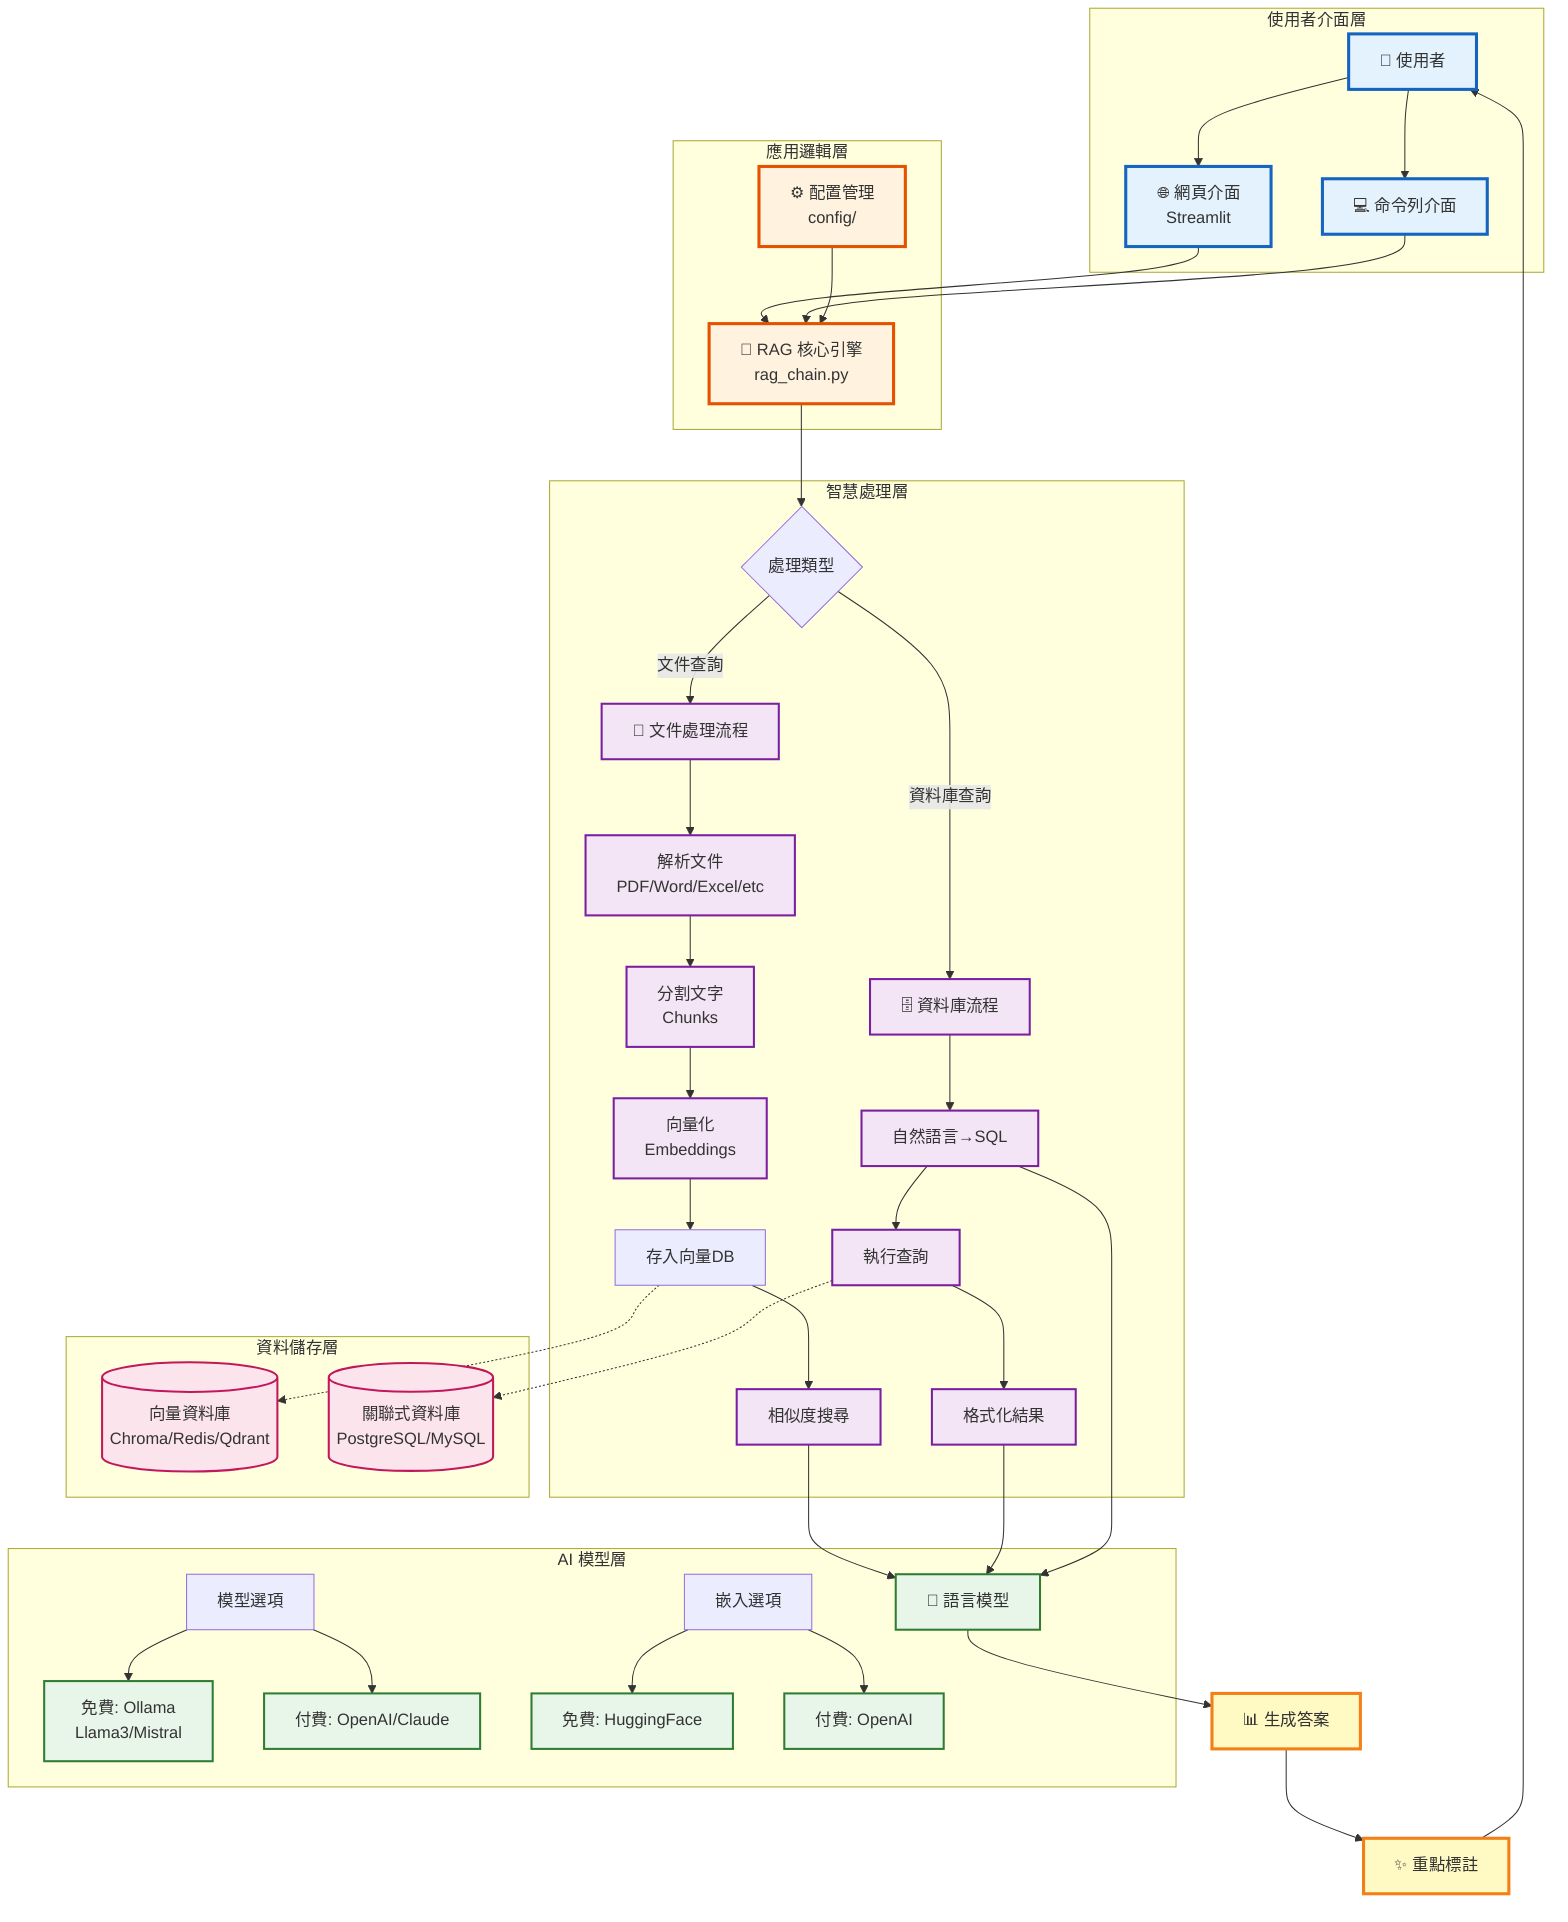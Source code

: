 graph TB
    %% 使用者層
    subgraph "使用者介面層"
        USER[👤 使用者]
        USER --> WEB[🌐 網頁介面<br/>Streamlit]
        USER --> CLI[💻 命令列介面]
    end
    
    %% 應用層
    subgraph "應用邏輯層"
        WEB --> CORE[🧠 RAG 核心引擎<br/>rag_chain.py]
        CLI --> CORE
        CONFIG[⚙️ 配置管理<br/>config/] --> CORE
    end
    
    %% 處理層
    subgraph "智慧處理層"
        CORE --> PROCESS{處理類型}
        
        PROCESS -->|文件查詢| DOC_FLOW[📄 文件處理流程]
        DOC_FLOW --> PARSE[解析文件<br/>PDF/Word/Excel/etc]
        PARSE --> SPLIT[分割文字<br/>Chunks]
        SPLIT --> EMBED[向量化<br/>Embeddings]
        EMBED --> VECTOR_STORE[存入向量DB]
        VECTOR_STORE --> SEARCH[相似度搜尋]
        
        PROCESS -->|資料庫查詢| DB_FLOW[🗄️ 資料庫流程]
        DB_FLOW --> NL2SQL[自然語言→SQL]
        NL2SQL --> EXECUTE[執行查詢]
        EXECUTE --> FORMAT[格式化結果]
    end
    
    %% AI 層
    subgraph "AI 模型層"
        SEARCH --> LLM[🤖 語言模型]
        FORMAT --> LLM
        NL2SQL --> LLM
        
        LLM_OPTIONS[模型選項]
        LLM_OPTIONS --> FREE_LLM[免費: Ollama<br/>Llama3/Mistral]
        LLM_OPTIONS --> PAID_LLM[付費: OpenAI/Claude]
        
        EMBED_OPTIONS[嵌入選項]
        EMBED_OPTIONS --> FREE_EMBED[免費: HuggingFace]
        EMBED_OPTIONS --> PAID_EMBED[付費: OpenAI]
    end
    
    %% 儲存層
    subgraph "資料儲存層"
        VECTOR_STORE -.-> VDBS[(向量資料庫<br/>Chroma/Redis/Qdrant)]
        EXECUTE -.-> RDBS[(關聯式資料庫<br/>PostgreSQL/MySQL)]
    end
    
    %% 結果返回
    LLM --> RESULT[📊 生成答案]
    RESULT --> HIGHLIGHT[✨ 重點標註]
    HIGHLIGHT --> USER
    
    %% 樣式
    classDef userStyle fill:#e3f2fd,stroke:#1565c0,stroke-width:3px
    classDef coreStyle fill:#fff3e0,stroke:#e65100,stroke-width:3px
    classDef processStyle fill:#f3e5f5,stroke:#7b1fa2,stroke-width:2px
    classDef aiStyle fill:#e8f5e9,stroke:#2e7d32,stroke-width:2px
    classDef dbStyle fill:#fce4ec,stroke:#c2185b,stroke-width:2px
    classDef resultStyle fill:#fff9c4,stroke:#f57f17,stroke-width:3px
    
    class USER,WEB,CLI userStyle
    class CORE,CONFIG coreStyle
    class DOC_FLOW,DB_FLOW,PARSE,SPLIT,EMBED,SEARCH,NL2SQL,EXECUTE,FORMAT processStyle
    class LLM,FREE_LLM,PAID_LLM,FREE_EMBED,PAID_EMBED aiStyle
    class VDBS,RDBS dbStyle
    class RESULT,HIGHLIGHT resultStyle